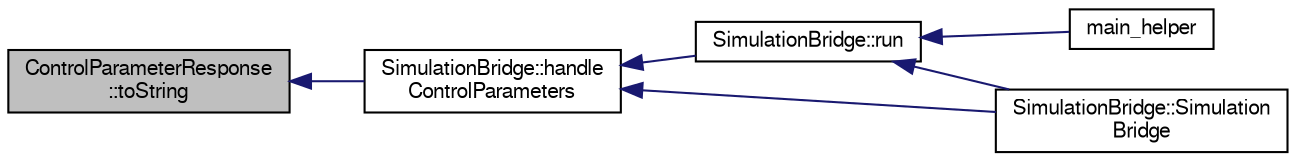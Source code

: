 digraph "ControlParameterResponse::toString"
{
  edge [fontname="FreeSans",fontsize="10",labelfontname="FreeSans",labelfontsize="10"];
  node [fontname="FreeSans",fontsize="10",shape=record];
  rankdir="LR";
  Node1 [label="ControlParameterResponse\l::toString",height=0.2,width=0.4,color="black", fillcolor="grey75", style="filled", fontcolor="black"];
  Node1 -> Node2 [dir="back",color="midnightblue",fontsize="10",style="solid",fontname="FreeSans"];
  Node2 [label="SimulationBridge::handle\lControlParameters",height=0.2,width=0.4,color="black", fillcolor="white", style="filled",URL="$d8/d3a/class_simulation_bridge.html#aba095e0bb12ca2f27d64e32015c397c1"];
  Node2 -> Node3 [dir="back",color="midnightblue",fontsize="10",style="solid",fontname="FreeSans"];
  Node3 [label="SimulationBridge::run",height=0.2,width=0.4,color="black", fillcolor="white", style="filled",URL="$d8/d3a/class_simulation_bridge.html#a0a9846e88d9afe3370ffe10db348a366"];
  Node3 -> Node4 [dir="back",color="midnightblue",fontsize="10",style="solid",fontname="FreeSans"];
  Node4 [label="main_helper",height=0.2,width=0.4,color="black", fillcolor="white", style="filled",URL="$d3/dfa/main__helper_8cpp.html#acd1b6ffaae55ecc3c765c38ce5bf3a95"];
  Node3 -> Node5 [dir="back",color="midnightblue",fontsize="10",style="solid",fontname="FreeSans"];
  Node5 [label="SimulationBridge::Simulation\lBridge",height=0.2,width=0.4,color="black", fillcolor="white", style="filled",URL="$d8/d3a/class_simulation_bridge.html#a5cdefecff31a17a54c840de90020d230"];
  Node2 -> Node5 [dir="back",color="midnightblue",fontsize="10",style="solid",fontname="FreeSans"];
}
